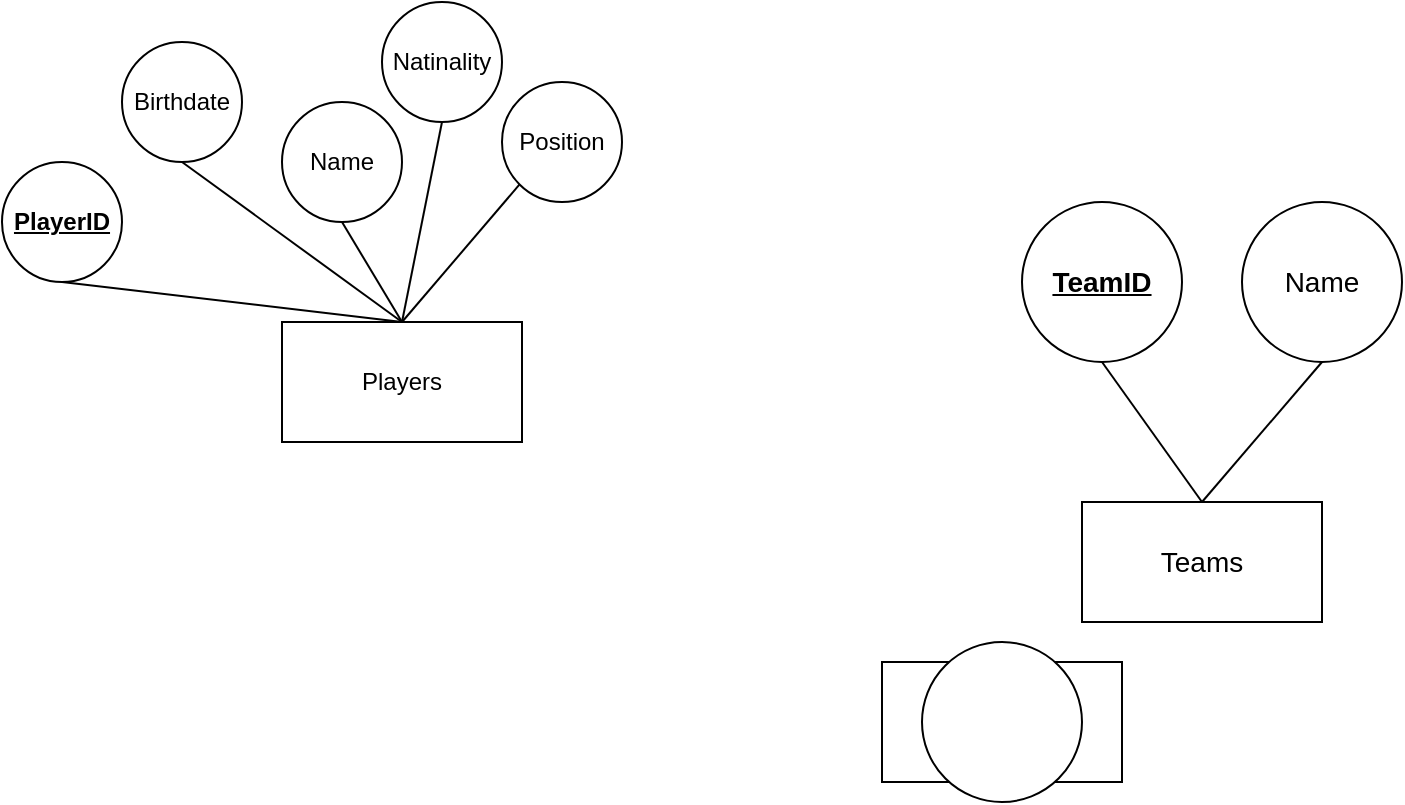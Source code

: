 <mxfile version="20.8.17" type="device"><diagram id="R2lEEEUBdFMjLlhIrx00" name="Page-1"><mxGraphModel dx="1819" dy="931" grid="1" gridSize="10" guides="1" tooltips="1" connect="1" arrows="1" fold="1" page="1" pageScale="1" pageWidth="850" pageHeight="1100" math="0" shadow="0" extFonts="Permanent Marker^https://fonts.googleapis.com/css?family=Permanent+Marker"><root><mxCell id="0"/><mxCell id="1" parent="0"/><mxCell id="NqbqtFnvHzcWMOHoFyvq-1" value="Players" style="rounded=0;whiteSpace=wrap;html=1;" vertex="1" parent="1"><mxGeometry x="80" y="180" width="120" height="60" as="geometry"/></mxCell><mxCell id="NqbqtFnvHzcWMOHoFyvq-4" value="&lt;u&gt;&lt;b&gt;PlayerID&lt;/b&gt;&lt;/u&gt;" style="ellipse;whiteSpace=wrap;html=1;aspect=fixed;" vertex="1" parent="1"><mxGeometry x="-60" y="100" width="60" height="60" as="geometry"/></mxCell><mxCell id="NqbqtFnvHzcWMOHoFyvq-7" value="" style="endArrow=none;html=1;rounded=0;exitX=0.5;exitY=1;exitDx=0;exitDy=0;entryX=0.5;entryY=0;entryDx=0;entryDy=0;" edge="1" parent="1" source="NqbqtFnvHzcWMOHoFyvq-4" target="NqbqtFnvHzcWMOHoFyvq-1"><mxGeometry width="50" height="50" relative="1" as="geometry"><mxPoint x="90" y="340" as="sourcePoint"/><mxPoint x="140" y="290" as="targetPoint"/></mxGeometry></mxCell><mxCell id="NqbqtFnvHzcWMOHoFyvq-11" value="Name" style="ellipse;whiteSpace=wrap;html=1;aspect=fixed;" vertex="1" parent="1"><mxGeometry x="80" y="70" width="60" height="60" as="geometry"/></mxCell><mxCell id="NqbqtFnvHzcWMOHoFyvq-12" value="Birthdate" style="ellipse;whiteSpace=wrap;html=1;aspect=fixed;" vertex="1" parent="1"><mxGeometry y="40" width="60" height="60" as="geometry"/></mxCell><mxCell id="NqbqtFnvHzcWMOHoFyvq-13" value="Natinality" style="ellipse;whiteSpace=wrap;html=1;aspect=fixed;" vertex="1" parent="1"><mxGeometry x="130" y="20" width="60" height="60" as="geometry"/></mxCell><mxCell id="NqbqtFnvHzcWMOHoFyvq-14" value="Position" style="ellipse;whiteSpace=wrap;html=1;aspect=fixed;" vertex="1" parent="1"><mxGeometry x="190" y="60" width="60" height="60" as="geometry"/></mxCell><mxCell id="NqbqtFnvHzcWMOHoFyvq-17" value="" style="endArrow=none;html=1;rounded=0;exitX=0.5;exitY=1;exitDx=0;exitDy=0;entryX=0.5;entryY=0;entryDx=0;entryDy=0;" edge="1" parent="1" source="NqbqtFnvHzcWMOHoFyvq-12" target="NqbqtFnvHzcWMOHoFyvq-1"><mxGeometry width="50" height="50" relative="1" as="geometry"><mxPoint x="210" y="340" as="sourcePoint"/><mxPoint x="260" y="290" as="targetPoint"/></mxGeometry></mxCell><mxCell id="NqbqtFnvHzcWMOHoFyvq-18" value="" style="endArrow=none;html=1;rounded=0;exitX=0.5;exitY=1;exitDx=0;exitDy=0;entryX=0.5;entryY=0;entryDx=0;entryDy=0;" edge="1" parent="1" source="NqbqtFnvHzcWMOHoFyvq-11" target="NqbqtFnvHzcWMOHoFyvq-1"><mxGeometry width="50" height="50" relative="1" as="geometry"><mxPoint x="210" y="340" as="sourcePoint"/><mxPoint x="280" y="480" as="targetPoint"/></mxGeometry></mxCell><mxCell id="NqbqtFnvHzcWMOHoFyvq-20" value="" style="endArrow=none;html=1;rounded=0;entryX=0.5;entryY=1;entryDx=0;entryDy=0;exitX=0.5;exitY=0;exitDx=0;exitDy=0;" edge="1" parent="1" source="NqbqtFnvHzcWMOHoFyvq-1" target="NqbqtFnvHzcWMOHoFyvq-13"><mxGeometry width="50" height="50" relative="1" as="geometry"><mxPoint x="210" y="340" as="sourcePoint"/><mxPoint x="260" y="290" as="targetPoint"/></mxGeometry></mxCell><mxCell id="NqbqtFnvHzcWMOHoFyvq-21" value="" style="endArrow=none;html=1;rounded=0;entryX=0;entryY=1;entryDx=0;entryDy=0;exitX=0.5;exitY=0;exitDx=0;exitDy=0;" edge="1" parent="1" source="NqbqtFnvHzcWMOHoFyvq-1" target="NqbqtFnvHzcWMOHoFyvq-14"><mxGeometry width="50" height="50" relative="1" as="geometry"><mxPoint x="210" y="340" as="sourcePoint"/><mxPoint x="260" y="290" as="targetPoint"/></mxGeometry></mxCell><mxCell id="NqbqtFnvHzcWMOHoFyvq-25" value="&lt;font style=&quot;font-size: 14px;&quot;&gt;Teams&lt;/font&gt;" style="rounded=0;whiteSpace=wrap;html=1;" vertex="1" parent="1"><mxGeometry x="480" y="270" width="120" height="60" as="geometry"/></mxCell><mxCell id="NqbqtFnvHzcWMOHoFyvq-26" value="&lt;u&gt;&lt;b&gt;TeamID&lt;/b&gt;&lt;/u&gt;" style="ellipse;whiteSpace=wrap;html=1;aspect=fixed;fontSize=14;" vertex="1" parent="1"><mxGeometry x="450" y="120" width="80" height="80" as="geometry"/></mxCell><mxCell id="NqbqtFnvHzcWMOHoFyvq-27" value="Name" style="ellipse;whiteSpace=wrap;html=1;aspect=fixed;fontSize=14;" vertex="1" parent="1"><mxGeometry x="560" y="120" width="80" height="80" as="geometry"/></mxCell><mxCell id="NqbqtFnvHzcWMOHoFyvq-29" value="" style="endArrow=none;html=1;rounded=0;fontSize=14;entryX=0.5;entryY=1;entryDx=0;entryDy=0;exitX=0.5;exitY=0;exitDx=0;exitDy=0;" edge="1" parent="1" source="NqbqtFnvHzcWMOHoFyvq-25" target="NqbqtFnvHzcWMOHoFyvq-26"><mxGeometry width="50" height="50" relative="1" as="geometry"><mxPoint x="410" y="400" as="sourcePoint"/><mxPoint x="460" y="350" as="targetPoint"/></mxGeometry></mxCell><mxCell id="NqbqtFnvHzcWMOHoFyvq-30" value="" style="endArrow=none;html=1;rounded=0;fontSize=14;entryX=0.5;entryY=1;entryDx=0;entryDy=0;exitX=0.5;exitY=0;exitDx=0;exitDy=0;" edge="1" parent="1" source="NqbqtFnvHzcWMOHoFyvq-25" target="NqbqtFnvHzcWMOHoFyvq-27"><mxGeometry width="50" height="50" relative="1" as="geometry"><mxPoint x="410" y="400" as="sourcePoint"/><mxPoint x="460" y="350" as="targetPoint"/></mxGeometry></mxCell><mxCell id="NqbqtFnvHzcWMOHoFyvq-31" value="Stadiums" style="rounded=0;whiteSpace=wrap;html=1;fontSize=14;" vertex="1" parent="1"><mxGeometry x="380" y="350" width="120" height="60" as="geometry"/></mxCell><mxCell id="NqbqtFnvHzcWMOHoFyvq-32" value="" style="ellipse;whiteSpace=wrap;html=1;aspect=fixed;fontSize=14;" vertex="1" parent="1"><mxGeometry x="400" y="340" width="80" height="80" as="geometry"/></mxCell></root></mxGraphModel></diagram></mxfile>